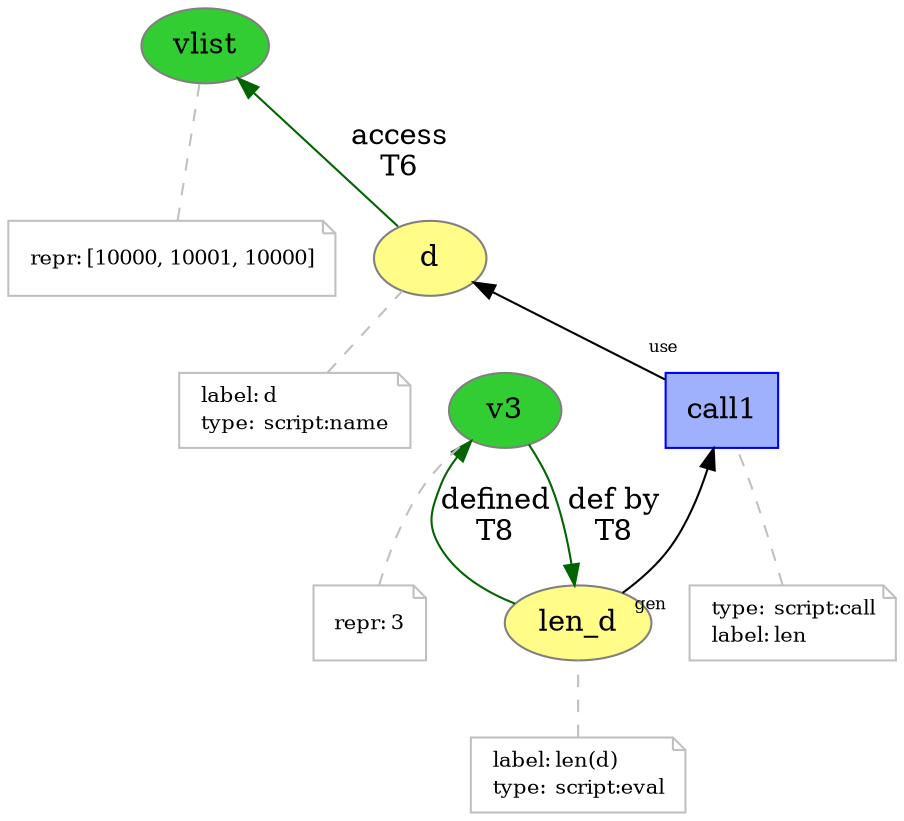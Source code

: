 digraph "PROV" { size="16,12"; rankdir="BT";
"http://example.org/vlist" [fillcolor="#32CD32",color="#808080",style="filled",label="vlist",URL="http://example.org/vlist"]
"-attrs0" [color="gray",shape="note",fontsize="10",fontcolor="black",label=<<TABLE cellpadding="0" border="0">
	<TR>
	    <TD align="left">repr:</TD>
	    <TD align="left">[10000, 10001, 10000]</TD>
	</TR>
</TABLE>>]
"-attrs0" -> "http://example.org/vlist" [color="gray",style="dashed",arrowhead="none"]
"http://example.org/d" [fillcolor="#FFFC87",color="#808080",style="filled",label="d",URL="http://example.org/d"]
"-attrs1" [color="gray",shape="note",fontsize="10",fontcolor="black",label=<<TABLE cellpadding="0" border="0">
	<TR>
	    <TD align="left">label:</TD>
	    <TD align="left">d</TD>
	</TR>
	<TR>
	    <TD align="left">type:</TD>
	    <TD align="left">script:name</TD>
	</TR>
</TABLE>>]
"-attrs1" -> "http://example.org/d" [color="gray",style="dashed",arrowhead="none"]
"http://example.org/d" -> "http://example.org/vlist" [labelfontsize="8",labeldistance="1.5",color="darkgreen",labelangle="60.0",rotation="20",label="access
T6"]
"http://example.org/len_d" [fillcolor="#FFFC87",color="#808080",style="filled",label="len_d",URL="http://example.org/len_d"]
"-attrs2" [color="gray",shape="note",fontsize="10",fontcolor="black",label=<<TABLE cellpadding="0" border="0">
	<TR>
	    <TD align="left">label:</TD>
	    <TD align="left">len(d)</TD>
	</TR>
	<TR>
	    <TD align="left">type:</TD>
	    <TD align="left">script:eval</TD>
	</TR>
</TABLE>>]
"-attrs2" -> "http://example.org/len_d" [color="gray",style="dashed",arrowhead="none"]
"http://example.org/v3" [fillcolor="#32CD32",color="#808080",style="filled",label="v3",URL="http://example.org/v3"]
"-attrs3" [color="gray",shape="note",fontsize="10",fontcolor="black",label=<<TABLE cellpadding="0" border="0">
	<TR>
	    <TD align="left">repr:</TD>
	    <TD align="left">3</TD>
	</TR>
</TABLE>>]
"-attrs3" -> "http://example.org/v3" [color="gray",style="dashed",arrowhead="none"]
"http://example.org/len_d" -> "http://example.org/v3" [labelfontsize="8",labeldistance="1.5",color="darkgreen",labelangle="60.0",rotation="20",label="defined
T8"]
"http://example.org/v3" -> "http://example.org/len_d" [labelfontsize="8",labeldistance="1.5",color="darkgreen",labelangle="60.0",rotation="20",label="def by
T8"]
"http://example.org/call1" [fillcolor="#9FB1FC",color="#0000FF",shape="polygon",sides="4",style="filled",label="call1",URL="http://example.org/call1"]
"-attrs4" [color="gray",shape="note",fontsize="10",fontcolor="black",label=<<TABLE cellpadding="0" border="0">
	<TR>
	    <TD align="left">type:</TD>
	    <TD align="left">script:call</TD>
	</TR>
	<TR>
	    <TD align="left">label:</TD>
	    <TD align="left">len</TD>
	</TR>
</TABLE>>]
"-attrs4" -> "http://example.org/call1" [color="gray",style="dashed",arrowhead="none"]
"http://example.org/call1" -> "http://example.org/d" [labelfontsize="8",labeldistance="1.5",labelangle="60.0",rotation="20",taillabel="use"]
"http://example.org/len_d" -> "http://example.org/call1" [labelfontsize="8",labeldistance="1.5",labelangle="60.0",rotation="20",taillabel="gen"]
}